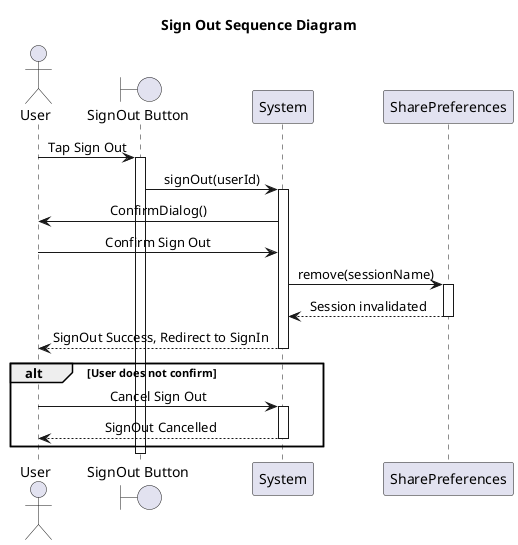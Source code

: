 @startuml SignOutSequenceDiagram
Title Sign Out Sequence Diagram
skinparam sequenceMessageAlign center

    actor User as UserActor
    boundary "SignOut Button" as SignOutScreen
    participant "System" as Service
    participant "SharePreferences" as SessionMgr

    UserActor -> SignOutScreen: Tap Sign Out
    activate SignOutScreen

    SignOutScreen -> Service: signOut(userId)
    activate Service

    Service -> UserActor: ConfirmDialog()
    UserActor -> Service: Confirm Sign Out
    Service -> SessionMgr: remove(sessionName)
    activate SessionMgr


    SessionMgr --> Service: Session invalidated
    deactivate SessionMgr

    

    Service --> UserActor: SignOut Success, Redirect to SignIn
    deactivate Service

alt User does not confirm
    UserActor -> Service: Cancel Sign Out
    activate Service
    Service --> UserActor: SignOut Cancelled
    deactivate Service
end

    deactivate SignOutScreen
@enduml
